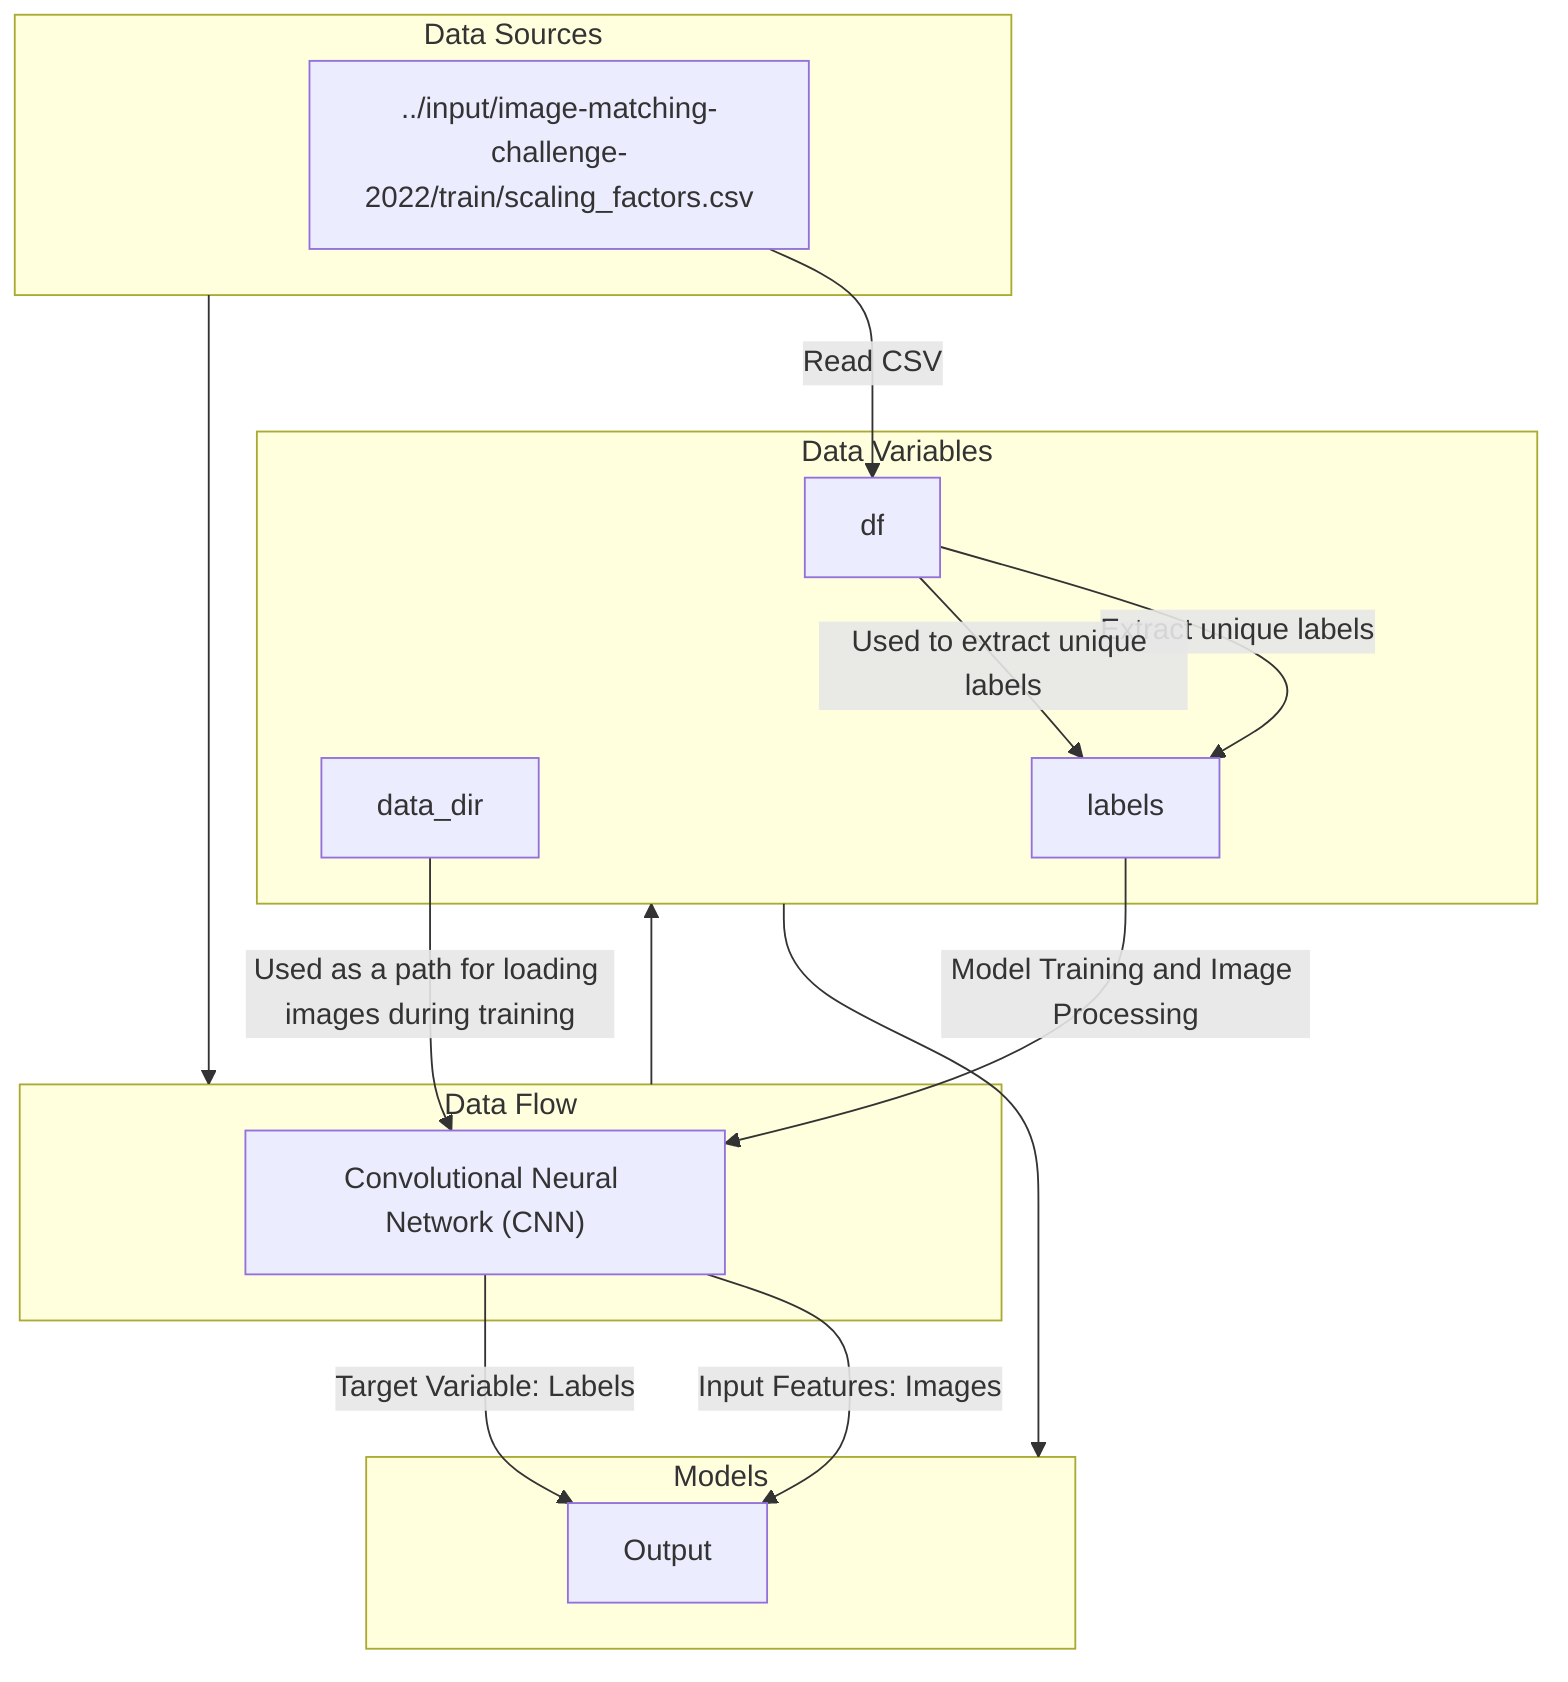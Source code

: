 flowchart TD
    subgraph data_sources [Data Sources]
        sf_csv[../input/image-matching-challenge-2022/train/scaling_factors.csv]
        %% Contains scaling factors for image matching
    end
    
    subgraph data_variables [Data Variables]
        DF[df]
        %% DataFrame containing scaling factors and associated labels
        data_dir[data_dir]
        %% Directory path where the training images are stored
        Labels[labels]
        %% List of unique scene labels extracted from DataFrame
    end
    
    subgraph data_flow [Data Flow]
        sf_csv -->|Read CSV| DF
        %% Read scaling factors into DataFrame
        DF -->|Extract unique labels| Labels
        DF -- Used to extract unique labels --> Labels
        data_dir -- Used as a path for loading images during training --> CNN
        %% Define path for image directory
        Labels -- Model Training and Image Processing --> CNN
        %% Unique labels used in CNN
    end

    subgraph models [Models]
        CNN["Convolutional Neural Network (CNN)"]
        %% CNN model with Adam optimizer and layers: Conv2D, MaxPooling2D, Flatten, Dense
        CNN -- "Input Features: Images" --> Output
        CNN -- "Target Variable: Labels" --> Output
    end
    
    data_sources --> data_flow
    data_flow --> data_variables
    data_variables --> models